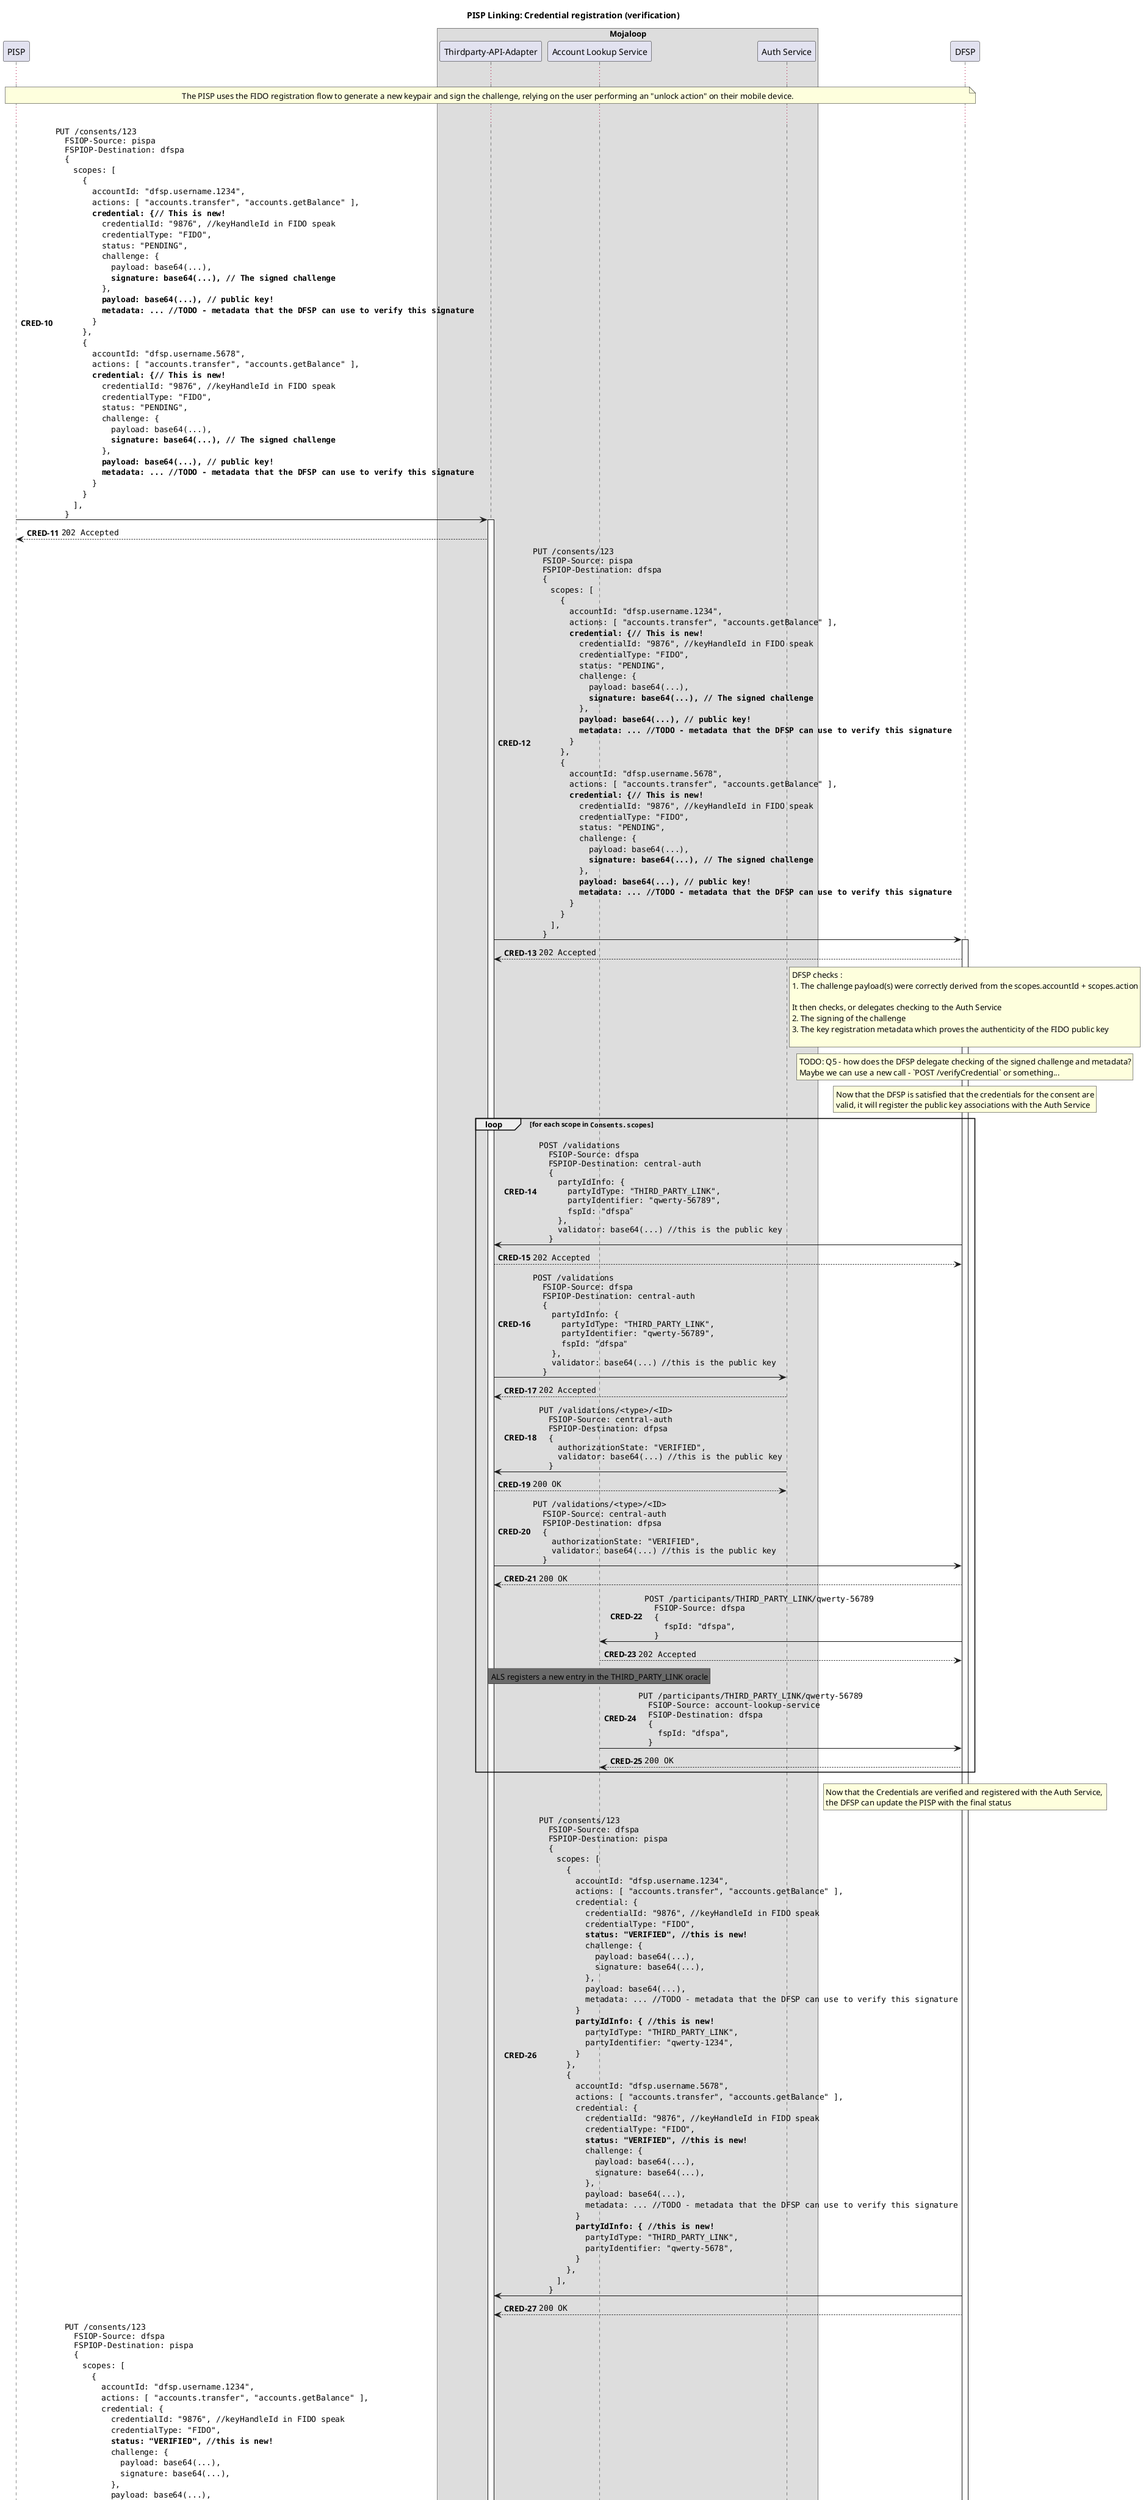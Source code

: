 @startuml

!pragma teoz true

title PISP Linking: Credential registration (verification)

participant "PISP" as PISP

box "Mojaloop"
    participant "Thirdparty-API-Adapter" as Switch
    participant "Account Lookup Service" as ALS
    participant "Auth Service" as Auth
end box

participant "DFSP" as DFSP

autonumber 10 "<b>CRED-#</b>"

...

note over PISP, DFSP
    The PISP uses the FIDO registration flow to generate a new keypair and sign the challenge, relying on the user performing an "unlock action" on their mobile device.
end note

...

PISP -> Switch ++: ""PUT /consents/123""\n\
""  FSIOP-Source: pispa""\n\
""  FSPIOP-Destination: dfspa""\n\
""  {""\n\
    ""  scopes: [""\n\
    ""    {""\n\
    ' TODO: Q1: Should we also already have the partyIdInfo here? I think Yes
    ""      accountId: "dfsp.username.1234",""\n\
    ""      actions: [ "accounts.transfer", "accounts.getBalance" ],""\n\
    ""      **credential: {// This is new!**""\n\
    ""        credentialId: "9876", //keyHandleId in FIDO speak ""\n\
    ""        credentialType: "FIDO",""\n\
    ""        status: "PENDING",""\n\
    ' TODO: Q4. Can we remove the challenge payload here? Since the payload is derived from the scopes or something
    ' We may want to keep it, since it is easy to pass around and concise
    ""        challenge: {""\n\
    ""          payload: base64(...),""\n\
    ""          **signature: base64(...), // The signed challenge**""\n\
    ""        },""\n\
    ""        **payload: base64(...), // public key!**""\n\
    ' Q3. Need to define this metadata better
    ""        **metadata: ... //TODO - metadata that the DFSP can use to verify this signature**""\n\
    ""      }""\n\
    ""    },""\n\
    ""    {""\n\
    ' TODO: Q1: Should we also already have the partyIdInfo here? I think Yes
    ""      accountId: "dfsp.username.5678",""\n\
    ""      actions: [ "accounts.transfer", "accounts.getBalance" ],""\n\
    ""      **credential: {// This is new!**""\n\
    ""        credentialId: "9876", //keyHandleId in FIDO speak ""\n\
    ""        credentialType: "FIDO",""\n\
    ""        status: "PENDING",""\n\
    ' TODO: Q4. Can we remove the challenge payload here? Since the payload is derived from the scopes or something
    ' We may want to keep it, since it is easy to pass around and concise
    ""        challenge: {""\n\
    ""          payload: base64(...),""\n\
    ""          **signature: base64(...), // The signed challenge**""\n\
    ""        },""\n\
    ""        **payload: base64(...), // public key!**""\n\
    ' Q3. Need to define this metadata better
    ""        **metadata: ... //TODO - metadata that the DFSP can use to verify this signature**""\n\
    ""      }""\n\
    ""    }""\n\
    ""  ],""\n\
""  }""
Switch --> PISP: ""202 Accepted""
deactivate PISP


Switch -> DFSP ++: ""PUT /consents/123""\n\
""  FSIOP-Source: pispa""\n\
""  FSPIOP-Destination: dfspa""\n\
""  {""\n\
    ""  scopes: [""\n\
    ""    {""\n\
    ' TODO: Q1: Should we also already have the partyIdInfo here? I think Yes
    ""      accountId: "dfsp.username.1234",""\n\
    ""      actions: [ "accounts.transfer", "accounts.getBalance" ],""\n\
    ""      **credential: {// This is new!**""\n\
    ""        credentialId: "9876", //keyHandleId in FIDO speak ""\n\
    ""        credentialType: "FIDO",""\n\
    ""        status: "PENDING",""\n\
    ' TODO: Q4. Can we remove the challenge payload here? Since the payload is derived from the scopes or something
    ' We may want to keep it, since it is easy to pass around and concise
    ""        challenge: {""\n\
    ""          payload: base64(...),""\n\
    ""          **signature: base64(...), // The signed challenge**""\n\
    ""        },""\n\
    ""        **payload: base64(...), // public key!**""\n\
    ' Q3. Need to define this metadata better
    ""        **metadata: ... //TODO - metadata that the DFSP can use to verify this signature**""\n\
    ""      }""\n\
    ""    },""\n\
    ""    {""\n\
    ' TODO: Q1: Should we also already have the partyIdInfo here? I think Yes
    ""      accountId: "dfsp.username.5678",""\n\
    ""      actions: [ "accounts.transfer", "accounts.getBalance" ],""\n\
    ""      **credential: {// This is new!**""\n\
    ""        credentialId: "9876", //keyHandleId in FIDO speak ""\n\
    ""        credentialType: "FIDO",""\n\
    ""        status: "PENDING",""\n\
    ' TODO: Q4. Can we remove the challenge payload here? Since the payload is derived from the scopes or something
    ' We may want to keep it, since it is easy to pass around and concise
    ""        challenge: {""\n\
    ""          payload: base64(...),""\n\
    ""          **signature: base64(...), // The signed challenge**""\n\
    ""        },""\n\
    ""        **payload: base64(...), // public key!**""\n\
    ' Q3. Need to define this metadata better
    ""        **metadata: ... //TODO - metadata that the DFSP can use to verify this signature**""\n\
    ""      }""\n\
    ""    }""\n\
    ""  ],""\n\
""  }""
DFSP --> Switch: ""202 Accepted""


rnote over DFSP
  DFSP checks :
  1. The challenge payload(s) were correctly derived from the scopes.accountId + scopes.action

  It then checks, or delegates checking to the Auth Service
  2. The signing of the challenge
  3. The key registration metadata which proves the authenticity of the FIDO public key

end note

rnote over DFSP
  TODO: Q5 - how does the DFSP delegate checking of the signed challenge and metadata?
  Maybe we can use a new call - `POST /verifyCredential` or something...
end note

' ' TODO: Q5: DFSP checks the signing of the challenge, and authenticity of credentials
' ' or asks the Auth Service to do it on it's behalf
'' from reading through the draft, it looks like /validations will be used for this, but I'm not 100% sure
'' since it's missing the necessary fields to validate the credential
rnote over DFSP
  Now that the DFSP is satisfied that the credentials for the consent are
  valid, it will register the public key associations with the Auth Service
end note

loop for each scope in ""Consents.scopes""

DFSP -> Switch: ""POST /validations"" \n\
""  FSIOP-Source: dfspa""\n\
""  FSPIOP-Destination: central-auth""\n\
""  {""\n\
""    partyIdInfo: {""\n\
""      partyIdType: "THIRD_PARTY_LINK",""\n\
""      partyIdentifier: "qwerty-56789",""\n\
""      fspId: "dfspa"""\n\
""    },""\n\
""    validator: base64(...) //this is the public key""\n\
""  }""

Switch --> DFSP: ""202 Accepted""

Switch -> Auth: ""POST /validations"" \n\
""  FSIOP-Source: dfspa""\n\
""  FSPIOP-Destination: central-auth""\n\
""  {""\n\
""    partyIdInfo: {""\n\
""      partyIdType: "THIRD_PARTY_LINK",""\n\
""      partyIdentifier: "qwerty-56789",""\n\
""      fspId: "dfspa"""\n\
""    },""\n\
""    validator: base64(...) //this is the public key""\n\
""  }""

Auth --> Switch: ""202 Accepted""


' ' TODO: Auth service validates the credentials along with with the FIDO metadata

Auth -> Switch: ""PUT /validations/<type>/<ID>"" \n\
""  FSIOP-Source: central-auth""\n\
""  FSPIOP-Destination: dfpsa""\n\
""  {""\n\
""    authorizationState: "VERIFIED",""\n\
""    validator: base64(...) //this is the public key""\n\
""  }""
Switch --> Auth: ""200 OK""

Switch -> DFSP: ""PUT /validations/<type>/<ID>"" \n\
""  FSIOP-Source: central-auth""\n\
""  FSPIOP-Destination: dfpsa""\n\
""  {""\n\
""    authorizationState: "VERIFIED",""\n\
""    validator: base64(...) //this is the public key""\n\
""  }""
DFSP --> Switch: ""200 OK""

' TODO: at this point, the credential is registered, and the DFSP must update the PISP with the details to be used

DFSP -> ALS: ""POST /participants/THIRD_PARTY_LINK/qwerty-56789"" \n\
""  FSIOP-Source: dfspa""\n\
""  {""\n\
""    fspId: "dfspa",""\n\
""  }""
ALS --> DFSP: ""202 Accepted""

rnote over ALS #DimGray
  ALS registers a new entry in the THIRD_PARTY_LINK oracle
end note

ALS -> DFSP: ""PUT /participants/THIRD_PARTY_LINK/qwerty-56789"" \n\
""  FSIOP-Source: account-lookup-service""\n\
""  FSIOP-Destination: dfspa""\n\
""  {""\n\
""    fspId: "dfspa",""\n\
""  }""
DFSP --> ALS: ""200 OK""

end

rnote over DFSP 
  Now that the Credentials are verified and registered with the Auth Service, 
  the DFSP can update the PISP with the final status 
end note

DFSP -> Switch: ""PUT /consents/123""\n\
""  FSIOP-Source: dfspa""\n\
""  FSPIOP-Destination: pispa""\n\
""  {""\n\
    ""  scopes: [""\n\
    ""    {""\n\
    ' TODO: Q1: Should we also already have the partyIdInfo here? I think Yes
    ""      accountId: "dfsp.username.1234",""\n\
    ""      actions: [ "accounts.transfer", "accounts.getBalance" ],""\n\
    ""      credential: {""\n\
    ""        credentialId: "9876", //keyHandleId in FIDO speak ""\n\
    ""        credentialType: "FIDO",""\n\
    ""        **status: "VERIFIED", //this is new!** ""\n\
    ' TODO: Q4. Can we remove the challenge payload here? Since the payload is derived from the scopes or something
    ' We may want to keep it, since it is easy to pass around and concise
    ""        challenge: {""\n\
    ""          payload: base64(...),""\n\
    ""          signature: base64(...),""\n\
    ""        },""\n\
    ""        payload: base64(...),""\n\
    ' Q3. Need to define this metadata better
    ""        metadata: ... //TODO - metadata that the DFSP can use to verify this signature""\n\
    ""      }""\n\
    ' Q1 - maybe this should already be established
    ""      **partyIdInfo: { //this is new!** ""\n\
    ""        partyIdType: "THIRD_PARTY_LINK",""\n\
    ""        partyIdentifier: "qwerty-1234",""\n\
    ""      }""\n\
    ""    },""\n\
    ""    {""\n\
    ' TODO: Q1: Should we also already have the partyIdInfo here? I think Yes
    ""      accountId: "dfsp.username.5678",""\n\
    ""      actions: [ "accounts.transfer", "accounts.getBalance" ],""\n\
    ""      credential: {""\n\
    ""        credentialId: "9876", //keyHandleId in FIDO speak ""\n\
    ""        credentialType: "FIDO",""\n\
    ""        **status: "VERIFIED", //this is new!** ""\n\
    ' TODO: Q4. Can we remove the challenge payload here? Since the payload is derived from the scopes or something
    ' We may want to keep it, since it is easy to pass around and concise
    ""        challenge: {""\n\
    ""          payload: base64(...),""\n\
    ""          signature: base64(...),""\n\
    ""        },""\n\
    ""        payload: base64(...),""\n\
    ' Q3. Need to define this metadata better
    ""        metadata: ... //TODO - metadata that the DFSP can use to verify this signature""\n\
    ""      }""\n\
    ' Q1 - maybe this should already be established
    ""      **partyIdInfo: { //this is new!** ""\n\
    ""        partyIdType: "THIRD_PARTY_LINK",""\n\
    ""        partyIdentifier: "qwerty-5678",""\n\
    ""      }""\n\
    ""    },""\n\
    ""  ],""\n\
""  }""
DFSP --> Switch: ""200 OK""

Switch -> PISP ++: ""PUT /consents/123""\n\
""  FSIOP-Source: dfspa""\n\
""  FSPIOP-Destination: pispa""\n\
""  {""\n\
    ""  scopes: [""\n\
    ""    {""\n\
    ' TODO: Q1: Should we also already have the partyIdInfo here? I think Yes
    ""      accountId: "dfsp.username.1234",""\n\
    ""      actions: [ "accounts.transfer", "accounts.getBalance" ],""\n\
    ""      credential: {""\n\
    ""        credentialId: "9876", //keyHandleId in FIDO speak ""\n\
    ""        credentialType: "FIDO",""\n\
    ""        **status: "VERIFIED", //this is new!** ""\n\
    ' TODO: Q4. Can we remove the challenge payload here? Since the payload is derived from the scopes or something
    ' We may want to keep it, since it is easy to pass around and concise
    ""        challenge: {""\n\
    ""          payload: base64(...),""\n\
    ""          signature: base64(...),""\n\
    ""        },""\n\
    ""        payload: base64(...),""\n\
    ' Q3. Need to define this metadata better
    ""        metadata: ... //TODO - metadata that the DFSP can use to verify this signature""\n\
    ""      }""\n\
    ' Q1 - maybe this should already be established
    ""      **partyIdInfo: { //this is new!** ""\n\
    ""        partyIdType: "THIRD_PARTY_LINK",""\n\
    ""        partyIdentifier: "qwerty-1234",""\n\
    ""      }""\n\
    ""    },""\n\
    ""    {""\n\
    ' TODO: Q1: Should we also already have the partyIdInfo here? I think Yes
    ""      accountId: "dfsp.username.5678",""\n\
    ""      actions: [ "accounts.transfer", "accounts.getBalance" ],""\n\
    ""      credential: {""\n\
    ""        credentialId: "9876", //keyHandleId in FIDO speak ""\n\
    ""        credentialType: "FIDO",""\n\
    ""        **status: "VERIFIED", //this is new!** ""\n\
    ' TODO: Q4. Can we remove the challenge payload here? Since the payload is derived from the scopes or something
    ' We may want to keep it, since it is easy to pass around and concise
    ""        challenge: {""\n\
    ""          payload: base64(...),""\n\
    ""          signature: base64(...),""\n\
    ""        },""\n\
    ""        payload: base64(...),""\n\
    ' Q3. Need to define this metadata better
    ""        metadata: ... //TODO - metadata that the DFSP can use to verify this signature""\n\
    ""      }""\n\
    ' Q1 - maybe this should already be established
    ""      **partyIdInfo: { //this is new!** ""\n\
    ""        partyIdType: "THIRD_PARTY_LINK",""\n\
    ""        partyIdentifier: "qwerty-5678",""\n\
    ""      }""\n\
    ""    },""\n\
    ""  ],""\n\
""  }""
PISP --> Switch: ""200 OK""

' DFSP -> Switch ++: ""PUT /consents/123""\n\
' ""  FSIOP-Source: dfspa""\n\
' ""  FSPIOP-Destination: pispapa""\n"
' ""  {""\n\
'     ""  scopes: [ ""\n\
'     ""    {""\n\
'     ""      accountId: "dfsp.username.1234",""\n\
'     ""      actions: [ "accounts.transfer", "accounts.getBalance" ],
'     ""      credential: {
'     ""      **credentialId: "9876", // This is new!**""\n\
'     ""        credentialType: "FIDO",""\n\
'     ""        status: "COMPLETED",""\n\
'     ""        challenge: {""\n\
'     ""          payload: base64(...),""\n\
'     ""        **signature: base64(...), // This is new!**""\n\
'     ""        },""\n
'     ""      **payload: base64(...), // This is new!**""\n\
'     ""      **metadata: ... //TODO - metadata that the DFSP can use to verify this signature**""\n\
'             }
'             partyIdInfo: { //this is new!
'               partyIdType: "THIRD_PARTY_LINK",
'               partyIdentifier: "qwerty-12345",
'             }
'     ""    }""\n\
'     ""    },""\n\
'     ""    {""\n\
'     ""      accountId: "dfsp.username.5678",""\n\
'     ""      actions: [ "accounts.transfer", "accounts.getBalance" ],
'     ""      credential: {
'     ""      **credentialId: "9876", // This is new!**""\n\
'     ""        credentialType: "FIDO",""\n\
'     ""        status: "COMPLETED",""\n\
'     ""        challenge: {""\n\
'     ""          payload: base64(...),""\n\
'     ""        **signature: base64(...), // This is new!**""\n\
'     ""        },""\n
'     ""      **payload: base64(...), // This is new!**""\n\
'     ""      **metadata: ... //TODO - metadata that the DFSP can use to verify this signature**""\n\
'             }
'             partyIdInfo: { //this is new!
'               partyIdType: "THIRD_PARTY_LINK",
'               partyIdentifier: "qwerty-56789",
'             }
'     ""     }""\n\ 
'     ""    },""\n\
'     ""  ],""\n\
'     ""  credential: {""\n\
'     ""  }""\n\
'     ""}""
' Switch --> DFSP: ""200 Accepted""
' deactivate DFSP


' Switch -> PISP: ""PUT /consents/123""\n\
' PISP --> Switch: ""200 Accepted""


' now we have a new identifier that the PISP can use to initiate transactions, a registered credential, and that credential is stored in the auth-service

@enduml
